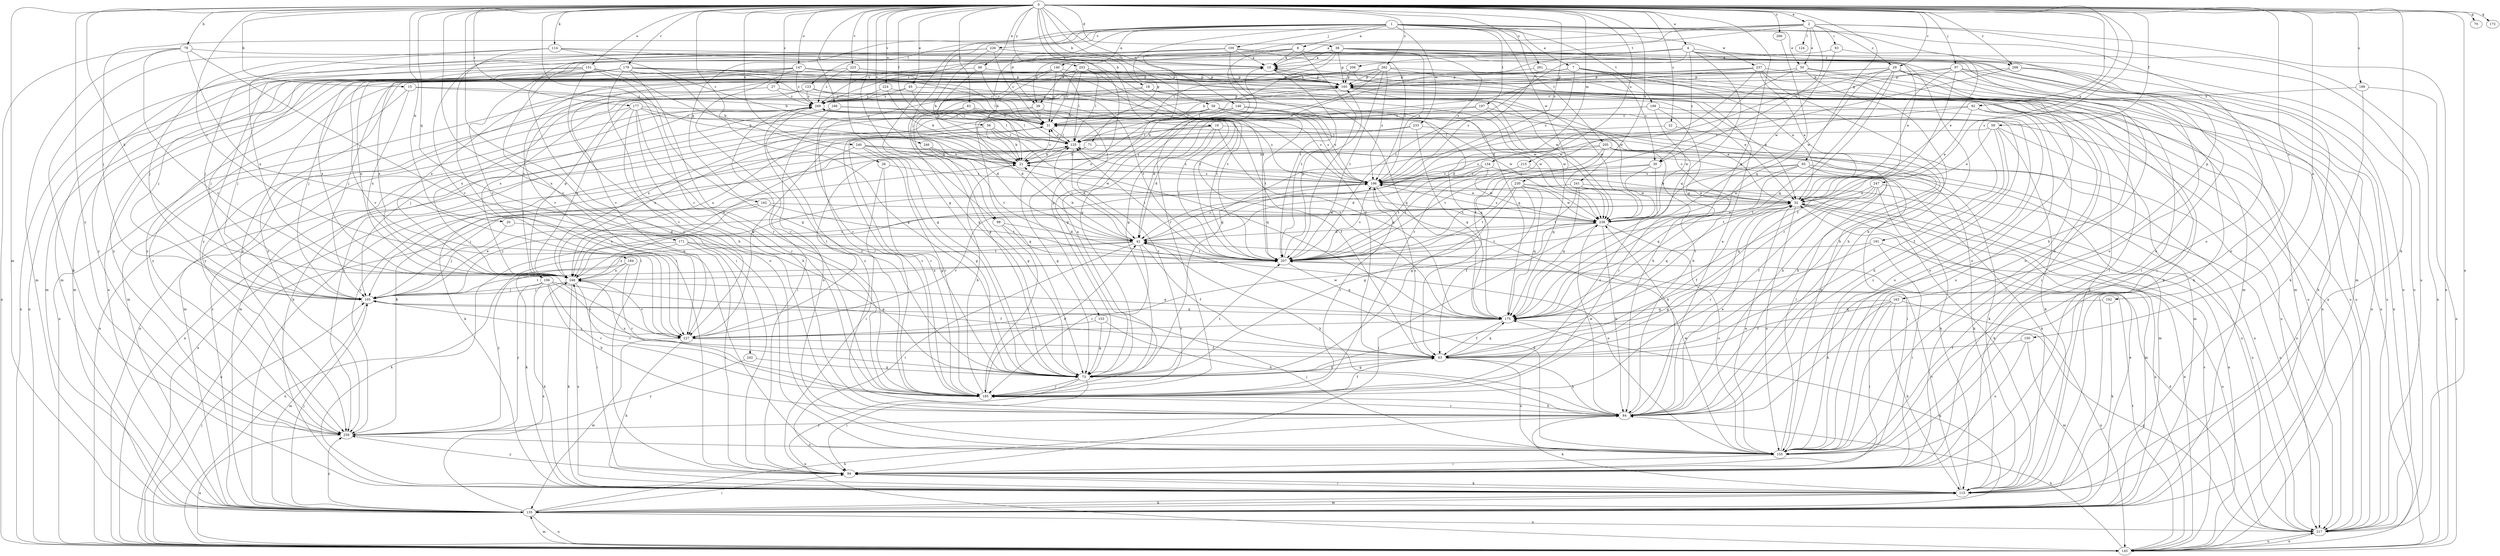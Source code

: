 strict digraph  {
0;
1;
2;
4;
7;
8;
10;
15;
16;
18;
20;
21;
22;
26;
27;
29;
30;
31;
38;
39;
42;
45;
48;
50;
52;
56;
58;
59;
63;
65;
70;
71;
73;
78;
83;
84;
92;
93;
94;
97;
98;
100;
105;
106;
114;
115;
123;
124;
125;
134;
135;
140;
145;
146;
147;
150;
151;
153;
155;
162;
163;
165;
166;
171;
172;
175;
177;
179;
184;
185;
189;
191;
192;
196;
197;
199;
205;
206;
207;
215;
217;
223;
224;
226;
227;
230;
233;
237;
238;
240;
241;
242;
246;
247;
248;
253;
259;
261;
262;
266;
268;
269;
0 -> 2  [label=a];
0 -> 4  [label=a];
0 -> 15  [label=b];
0 -> 16  [label=b];
0 -> 18  [label=b];
0 -> 20  [label=b];
0 -> 22  [label=c];
0 -> 26  [label=c];
0 -> 27  [label=c];
0 -> 29  [label=c];
0 -> 38  [label=d];
0 -> 45  [label=e];
0 -> 48  [label=e];
0 -> 56  [label=f];
0 -> 58  [label=f];
0 -> 59  [label=f];
0 -> 65  [label=g];
0 -> 70  [label=g];
0 -> 78  [label=h];
0 -> 83  [label=h];
0 -> 92  [label=i];
0 -> 97  [label=j];
0 -> 98  [label=j];
0 -> 106  [label=k];
0 -> 114  [label=k];
0 -> 115  [label=k];
0 -> 134  [label=m];
0 -> 135  [label=m];
0 -> 146  [label=o];
0 -> 147  [label=o];
0 -> 150  [label=o];
0 -> 151  [label=o];
0 -> 153  [label=o];
0 -> 155  [label=o];
0 -> 166  [label=q];
0 -> 171  [label=q];
0 -> 172  [label=q];
0 -> 175  [label=q];
0 -> 177  [label=r];
0 -> 179  [label=r];
0 -> 184  [label=r];
0 -> 185  [label=r];
0 -> 189  [label=s];
0 -> 191  [label=s];
0 -> 192  [label=s];
0 -> 196  [label=s];
0 -> 215  [label=u];
0 -> 217  [label=u];
0 -> 223  [label=v];
0 -> 224  [label=v];
0 -> 240  [label=x];
0 -> 241  [label=x];
0 -> 242  [label=x];
0 -> 246  [label=x];
0 -> 247  [label=x];
0 -> 253  [label=y];
0 -> 259  [label=y];
0 -> 261  [label=z];
0 -> 262  [label=z];
0 -> 266  [label=z];
0 -> 268  [label=z];
1 -> 7  [label=a];
1 -> 8  [label=a];
1 -> 39  [label=d];
1 -> 50  [label=e];
1 -> 71  [label=g];
1 -> 73  [label=g];
1 -> 98  [label=j];
1 -> 100  [label=j];
1 -> 123  [label=l];
1 -> 140  [label=n];
1 -> 155  [label=o];
1 -> 162  [label=p];
1 -> 163  [label=p];
1 -> 197  [label=t];
1 -> 199  [label=t];
1 -> 205  [label=t];
1 -> 226  [label=v];
1 -> 230  [label=w];
1 -> 233  [label=w];
1 -> 237  [label=w];
2 -> 10  [label=a];
2 -> 29  [label=c];
2 -> 30  [label=c];
2 -> 50  [label=e];
2 -> 73  [label=g];
2 -> 93  [label=i];
2 -> 105  [label=j];
2 -> 124  [label=l];
2 -> 145  [label=n];
2 -> 206  [label=t];
2 -> 217  [label=u];
4 -> 30  [label=c];
4 -> 39  [label=d];
4 -> 73  [label=g];
4 -> 145  [label=n];
4 -> 155  [label=o];
4 -> 175  [label=q];
4 -> 207  [label=t];
4 -> 217  [label=u];
4 -> 227  [label=v];
4 -> 268  [label=z];
4 -> 269  [label=z];
7 -> 30  [label=c];
7 -> 52  [label=e];
7 -> 94  [label=i];
7 -> 105  [label=j];
7 -> 155  [label=o];
7 -> 165  [label=p];
7 -> 196  [label=s];
7 -> 248  [label=x];
8 -> 10  [label=a];
8 -> 39  [label=d];
8 -> 84  [label=h];
8 -> 155  [label=o];
8 -> 185  [label=r];
8 -> 196  [label=s];
8 -> 207  [label=t];
8 -> 227  [label=v];
10 -> 165  [label=p];
10 -> 207  [label=t];
10 -> 259  [label=y];
15 -> 21  [label=b];
15 -> 248  [label=x];
15 -> 259  [label=y];
15 -> 269  [label=z];
16 -> 42  [label=d];
16 -> 84  [label=h];
16 -> 125  [label=l];
16 -> 175  [label=q];
16 -> 207  [label=t];
16 -> 248  [label=x];
18 -> 73  [label=g];
18 -> 175  [label=q];
18 -> 238  [label=w];
18 -> 269  [label=z];
20 -> 42  [label=d];
20 -> 105  [label=j];
21 -> 31  [label=c];
21 -> 196  [label=s];
22 -> 125  [label=l];
22 -> 155  [label=o];
26 -> 73  [label=g];
26 -> 94  [label=i];
26 -> 196  [label=s];
27 -> 145  [label=n];
27 -> 238  [label=w];
27 -> 269  [label=z];
29 -> 63  [label=f];
29 -> 73  [label=g];
29 -> 84  [label=h];
29 -> 115  [label=k];
29 -> 165  [label=p];
29 -> 175  [label=q];
29 -> 217  [label=u];
29 -> 238  [label=w];
29 -> 248  [label=x];
30 -> 73  [label=g];
30 -> 185  [label=r];
30 -> 196  [label=s];
30 -> 238  [label=w];
31 -> 125  [label=l];
31 -> 185  [label=r];
31 -> 227  [label=v];
38 -> 10  [label=a];
38 -> 21  [label=b];
38 -> 52  [label=e];
38 -> 125  [label=l];
38 -> 135  [label=m];
38 -> 155  [label=o];
38 -> 165  [label=p];
38 -> 196  [label=s];
38 -> 217  [label=u];
38 -> 227  [label=v];
38 -> 259  [label=y];
39 -> 31  [label=c];
39 -> 73  [label=g];
39 -> 135  [label=m];
39 -> 185  [label=r];
42 -> 21  [label=b];
42 -> 63  [label=f];
42 -> 84  [label=h];
42 -> 94  [label=i];
42 -> 115  [label=k];
42 -> 125  [label=l];
42 -> 145  [label=n];
42 -> 185  [label=r];
42 -> 196  [label=s];
42 -> 207  [label=t];
45 -> 125  [label=l];
45 -> 135  [label=m];
45 -> 207  [label=t];
45 -> 269  [label=z];
48 -> 21  [label=b];
48 -> 31  [label=c];
48 -> 165  [label=p];
48 -> 248  [label=x];
50 -> 63  [label=f];
50 -> 84  [label=h];
50 -> 94  [label=i];
50 -> 145  [label=n];
50 -> 165  [label=p];
50 -> 259  [label=y];
52 -> 21  [label=b];
52 -> 31  [label=c];
52 -> 63  [label=f];
52 -> 105  [label=j];
52 -> 135  [label=m];
52 -> 145  [label=n];
52 -> 155  [label=o];
52 -> 175  [label=q];
52 -> 185  [label=r];
52 -> 227  [label=v];
52 -> 238  [label=w];
56 -> 21  [label=b];
56 -> 125  [label=l];
56 -> 145  [label=n];
56 -> 175  [label=q];
56 -> 196  [label=s];
56 -> 248  [label=x];
58 -> 31  [label=c];
58 -> 42  [label=d];
58 -> 52  [label=e];
58 -> 196  [label=s];
58 -> 207  [label=t];
58 -> 238  [label=w];
58 -> 259  [label=y];
59 -> 52  [label=e];
59 -> 63  [label=f];
59 -> 84  [label=h];
59 -> 115  [label=k];
59 -> 125  [label=l];
59 -> 135  [label=m];
63 -> 73  [label=g];
63 -> 84  [label=h];
63 -> 105  [label=j];
63 -> 155  [label=o];
63 -> 175  [label=q];
63 -> 196  [label=s];
65 -> 94  [label=i];
65 -> 115  [label=k];
65 -> 135  [label=m];
65 -> 175  [label=q];
65 -> 196  [label=s];
65 -> 207  [label=t];
65 -> 238  [label=w];
71 -> 21  [label=b];
71 -> 217  [label=u];
71 -> 259  [label=y];
73 -> 63  [label=f];
73 -> 94  [label=i];
73 -> 145  [label=n];
73 -> 185  [label=r];
73 -> 207  [label=t];
73 -> 248  [label=x];
78 -> 10  [label=a];
78 -> 94  [label=i];
78 -> 135  [label=m];
78 -> 145  [label=n];
78 -> 155  [label=o];
78 -> 227  [label=v];
83 -> 31  [label=c];
83 -> 42  [label=d];
83 -> 125  [label=l];
83 -> 185  [label=r];
83 -> 196  [label=s];
84 -> 10  [label=a];
84 -> 52  [label=e];
84 -> 115  [label=k];
84 -> 185  [label=r];
84 -> 238  [label=w];
84 -> 259  [label=y];
84 -> 269  [label=z];
92 -> 31  [label=c];
92 -> 42  [label=d];
92 -> 52  [label=e];
92 -> 94  [label=i];
92 -> 155  [label=o];
93 -> 10  [label=a];
93 -> 52  [label=e];
93 -> 238  [label=w];
94 -> 115  [label=k];
94 -> 259  [label=y];
97 -> 31  [label=c];
97 -> 63  [label=f];
97 -> 135  [label=m];
97 -> 145  [label=n];
97 -> 165  [label=p];
97 -> 185  [label=r];
97 -> 217  [label=u];
98 -> 42  [label=d];
98 -> 155  [label=o];
98 -> 185  [label=r];
100 -> 10  [label=a];
100 -> 21  [label=b];
100 -> 105  [label=j];
100 -> 135  [label=m];
100 -> 155  [label=o];
100 -> 196  [label=s];
100 -> 207  [label=t];
100 -> 269  [label=z];
105 -> 52  [label=e];
105 -> 135  [label=m];
105 -> 175  [label=q];
105 -> 207  [label=t];
106 -> 63  [label=f];
106 -> 84  [label=h];
106 -> 105  [label=j];
106 -> 115  [label=k];
106 -> 185  [label=r];
106 -> 227  [label=v];
106 -> 259  [label=y];
114 -> 10  [label=a];
114 -> 21  [label=b];
114 -> 94  [label=i];
114 -> 115  [label=k];
114 -> 207  [label=t];
114 -> 248  [label=x];
115 -> 94  [label=i];
115 -> 135  [label=m];
115 -> 165  [label=p];
115 -> 207  [label=t];
115 -> 248  [label=x];
123 -> 175  [label=q];
123 -> 207  [label=t];
123 -> 248  [label=x];
123 -> 259  [label=y];
123 -> 269  [label=z];
125 -> 21  [label=b];
125 -> 31  [label=c];
125 -> 42  [label=d];
125 -> 73  [label=g];
125 -> 115  [label=k];
125 -> 145  [label=n];
125 -> 196  [label=s];
134 -> 42  [label=d];
134 -> 115  [label=k];
134 -> 196  [label=s];
134 -> 207  [label=t];
134 -> 238  [label=w];
135 -> 10  [label=a];
135 -> 52  [label=e];
135 -> 84  [label=h];
135 -> 94  [label=i];
135 -> 105  [label=j];
135 -> 115  [label=k];
135 -> 125  [label=l];
135 -> 145  [label=n];
135 -> 175  [label=q];
135 -> 217  [label=u];
135 -> 248  [label=x];
135 -> 259  [label=y];
135 -> 269  [label=z];
140 -> 31  [label=c];
140 -> 73  [label=g];
140 -> 125  [label=l];
140 -> 165  [label=p];
140 -> 185  [label=r];
145 -> 52  [label=e];
145 -> 84  [label=h];
145 -> 105  [label=j];
145 -> 135  [label=m];
145 -> 196  [label=s];
145 -> 207  [label=t];
145 -> 217  [label=u];
146 -> 21  [label=b];
146 -> 31  [label=c];
146 -> 175  [label=q];
146 -> 196  [label=s];
147 -> 63  [label=f];
147 -> 105  [label=j];
147 -> 135  [label=m];
147 -> 165  [label=p];
147 -> 185  [label=r];
147 -> 217  [label=u];
147 -> 238  [label=w];
147 -> 248  [label=x];
147 -> 269  [label=z];
150 -> 63  [label=f];
150 -> 135  [label=m];
150 -> 155  [label=o];
151 -> 21  [label=b];
151 -> 31  [label=c];
151 -> 73  [label=g];
151 -> 105  [label=j];
151 -> 145  [label=n];
151 -> 155  [label=o];
151 -> 165  [label=p];
151 -> 259  [label=y];
153 -> 73  [label=g];
153 -> 84  [label=h];
153 -> 227  [label=v];
155 -> 42  [label=d];
155 -> 52  [label=e];
155 -> 94  [label=i];
155 -> 105  [label=j];
155 -> 125  [label=l];
155 -> 238  [label=w];
155 -> 269  [label=z];
162 -> 145  [label=n];
162 -> 207  [label=t];
162 -> 238  [label=w];
162 -> 248  [label=x];
163 -> 63  [label=f];
163 -> 84  [label=h];
163 -> 94  [label=i];
163 -> 115  [label=k];
163 -> 145  [label=n];
163 -> 175  [label=q];
165 -> 10  [label=a];
165 -> 52  [label=e];
165 -> 94  [label=i];
165 -> 125  [label=l];
165 -> 155  [label=o];
165 -> 238  [label=w];
165 -> 248  [label=x];
165 -> 269  [label=z];
166 -> 31  [label=c];
166 -> 63  [label=f];
166 -> 115  [label=k];
166 -> 145  [label=n];
166 -> 155  [label=o];
166 -> 238  [label=w];
171 -> 73  [label=g];
171 -> 94  [label=i];
171 -> 115  [label=k];
171 -> 207  [label=t];
171 -> 248  [label=x];
175 -> 63  [label=f];
175 -> 227  [label=v];
175 -> 269  [label=z];
177 -> 31  [label=c];
177 -> 84  [label=h];
177 -> 125  [label=l];
177 -> 135  [label=m];
177 -> 185  [label=r];
177 -> 217  [label=u];
177 -> 227  [label=v];
177 -> 248  [label=x];
179 -> 31  [label=c];
179 -> 73  [label=g];
179 -> 84  [label=h];
179 -> 105  [label=j];
179 -> 125  [label=l];
179 -> 135  [label=m];
179 -> 145  [label=n];
179 -> 165  [label=p];
179 -> 185  [label=r];
179 -> 227  [label=v];
179 -> 238  [label=w];
184 -> 94  [label=i];
184 -> 185  [label=r];
184 -> 248  [label=x];
184 -> 259  [label=y];
185 -> 10  [label=a];
185 -> 21  [label=b];
185 -> 31  [label=c];
185 -> 42  [label=d];
185 -> 63  [label=f];
185 -> 84  [label=h];
185 -> 269  [label=z];
189 -> 115  [label=k];
189 -> 145  [label=n];
189 -> 269  [label=z];
191 -> 73  [label=g];
191 -> 94  [label=i];
191 -> 207  [label=t];
191 -> 217  [label=u];
192 -> 115  [label=k];
192 -> 175  [label=q];
196 -> 52  [label=e];
196 -> 84  [label=h];
196 -> 185  [label=r];
196 -> 248  [label=x];
196 -> 269  [label=z];
197 -> 31  [label=c];
197 -> 42  [label=d];
197 -> 84  [label=h];
197 -> 238  [label=w];
199 -> 31  [label=c];
199 -> 84  [label=h];
199 -> 155  [label=o];
199 -> 238  [label=w];
199 -> 248  [label=x];
205 -> 21  [label=b];
205 -> 115  [label=k];
205 -> 175  [label=q];
205 -> 185  [label=r];
205 -> 196  [label=s];
205 -> 207  [label=t];
205 -> 217  [label=u];
206 -> 105  [label=j];
206 -> 155  [label=o];
206 -> 165  [label=p];
207 -> 125  [label=l];
207 -> 165  [label=p];
207 -> 175  [label=q];
207 -> 196  [label=s];
207 -> 248  [label=x];
215 -> 115  [label=k];
215 -> 196  [label=s];
215 -> 207  [label=t];
217 -> 10  [label=a];
217 -> 42  [label=d];
217 -> 145  [label=n];
217 -> 175  [label=q];
223 -> 73  [label=g];
223 -> 165  [label=p];
223 -> 207  [label=t];
223 -> 259  [label=y];
223 -> 269  [label=z];
224 -> 21  [label=b];
224 -> 52  [label=e];
224 -> 269  [label=z];
226 -> 10  [label=a];
226 -> 21  [label=b];
226 -> 31  [label=c];
226 -> 94  [label=i];
226 -> 105  [label=j];
227 -> 63  [label=f];
227 -> 115  [label=k];
227 -> 125  [label=l];
227 -> 135  [label=m];
227 -> 238  [label=w];
230 -> 52  [label=e];
230 -> 63  [label=f];
230 -> 73  [label=g];
230 -> 145  [label=n];
230 -> 175  [label=q];
230 -> 207  [label=t];
230 -> 238  [label=w];
233 -> 84  [label=h];
233 -> 105  [label=j];
233 -> 125  [label=l];
233 -> 175  [label=q];
237 -> 52  [label=e];
237 -> 73  [label=g];
237 -> 84  [label=h];
237 -> 115  [label=k];
237 -> 135  [label=m];
237 -> 165  [label=p];
237 -> 185  [label=r];
237 -> 259  [label=y];
238 -> 42  [label=d];
238 -> 84  [label=h];
238 -> 94  [label=i];
238 -> 155  [label=o];
238 -> 196  [label=s];
238 -> 207  [label=t];
240 -> 21  [label=b];
240 -> 73  [label=g];
240 -> 185  [label=r];
240 -> 217  [label=u];
240 -> 238  [label=w];
240 -> 248  [label=x];
241 -> 52  [label=e];
241 -> 105  [label=j];
241 -> 175  [label=q];
241 -> 207  [label=t];
241 -> 217  [label=u];
242 -> 73  [label=g];
242 -> 259  [label=y];
246 -> 21  [label=b];
246 -> 73  [label=g];
246 -> 207  [label=t];
247 -> 52  [label=e];
247 -> 63  [label=f];
247 -> 115  [label=k];
247 -> 175  [label=q];
247 -> 207  [label=t];
247 -> 217  [label=u];
248 -> 105  [label=j];
248 -> 115  [label=k];
248 -> 165  [label=p];
248 -> 175  [label=q];
248 -> 185  [label=r];
248 -> 196  [label=s];
248 -> 227  [label=v];
253 -> 21  [label=b];
253 -> 31  [label=c];
253 -> 125  [label=l];
253 -> 165  [label=p];
253 -> 207  [label=t];
253 -> 227  [label=v];
259 -> 21  [label=b];
259 -> 145  [label=n];
259 -> 155  [label=o];
261 -> 165  [label=p];
261 -> 196  [label=s];
261 -> 217  [label=u];
262 -> 73  [label=g];
262 -> 94  [label=i];
262 -> 145  [label=n];
262 -> 165  [label=p];
262 -> 196  [label=s];
262 -> 207  [label=t];
262 -> 227  [label=v];
262 -> 248  [label=x];
266 -> 175  [label=q];
268 -> 42  [label=d];
268 -> 115  [label=k];
268 -> 145  [label=n];
268 -> 165  [label=p];
269 -> 31  [label=c];
269 -> 94  [label=i];
269 -> 105  [label=j];
269 -> 145  [label=n];
269 -> 165  [label=p];
}

